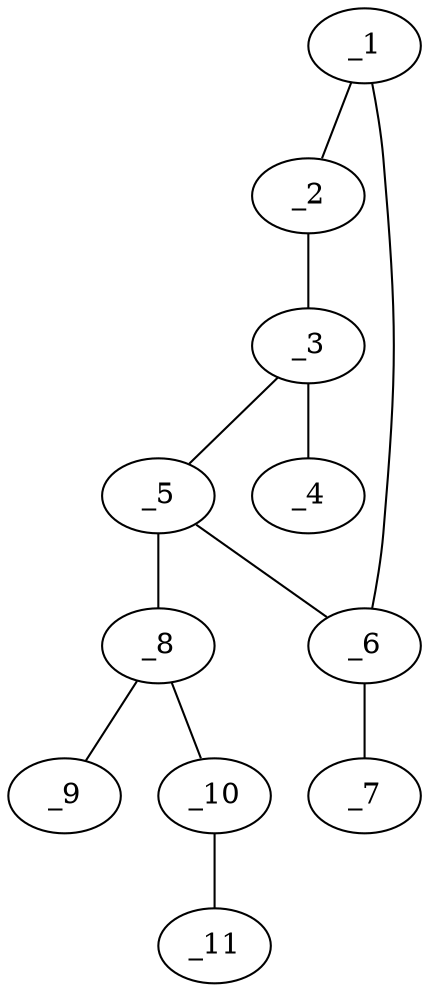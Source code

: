 graph molid625015 {
	_1	 [charge=0,
		chem=4,
		symbol="N  ",
		x="3.2601",
		y="-2.0194"];
	_2	 [charge=0,
		chem=4,
		symbol="N  ",
		x="4.2601",
		y="-2.0194"];
	_1 -- _2	 [valence=1];
	_6	 [charge=0,
		chem=1,
		symbol="C  ",
		x="2.9511",
		y="-1.0684"];
	_1 -- _6	 [valence=1];
	_3	 [charge=0,
		chem=1,
		symbol="C  ",
		x="4.5691",
		y="-1.0684"];
	_2 -- _3	 [valence=1];
	_4	 [charge=0,
		chem=4,
		symbol="N  ",
		x="5.5201",
		y="-0.7594"];
	_3 -- _4	 [valence=2];
	_5	 [charge=0,
		chem=1,
		symbol="C  ",
		x="3.7601",
		y="-0.4806"];
	_3 -- _5	 [valence=1];
	_5 -- _6	 [valence=2];
	_8	 [charge=0,
		chem=1,
		symbol="C  ",
		x="3.7601",
		y="0.5194"];
	_5 -- _8	 [valence=1];
	_7	 [charge=0,
		chem=4,
		symbol="N  ",
		x=2,
		y="-0.7593"];
	_6 -- _7	 [valence=1];
	_9	 [charge=0,
		chem=2,
		symbol="O  ",
		x="2.8941",
		y="1.0194"];
	_8 -- _9	 [valence=2];
	_10	 [charge=0,
		chem=2,
		symbol="O  ",
		x="4.6261",
		y="1.0194"];
	_8 -- _10	 [valence=1];
	_11	 [charge=0,
		chem=1,
		symbol="C  ",
		x="4.6261",
		y="2.0194"];
	_10 -- _11	 [valence=1];
}
